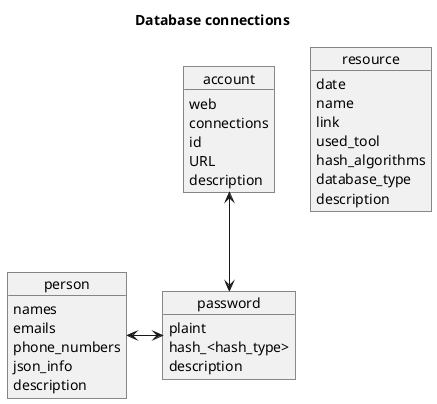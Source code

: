 @startuml

title Database connections

object person {
 names
 emails
 phone_numbers
 json_info
 description
}
object password {
 plaint
 hash_<hash_type>
 description
}
object account {
 web
 connections
 id
 URL
 description
}
object resource {
 date
 name
 link
 used_tool
 hash_algorithms
 database_type
 description
}

person <-> password
account <--> password
@enduml